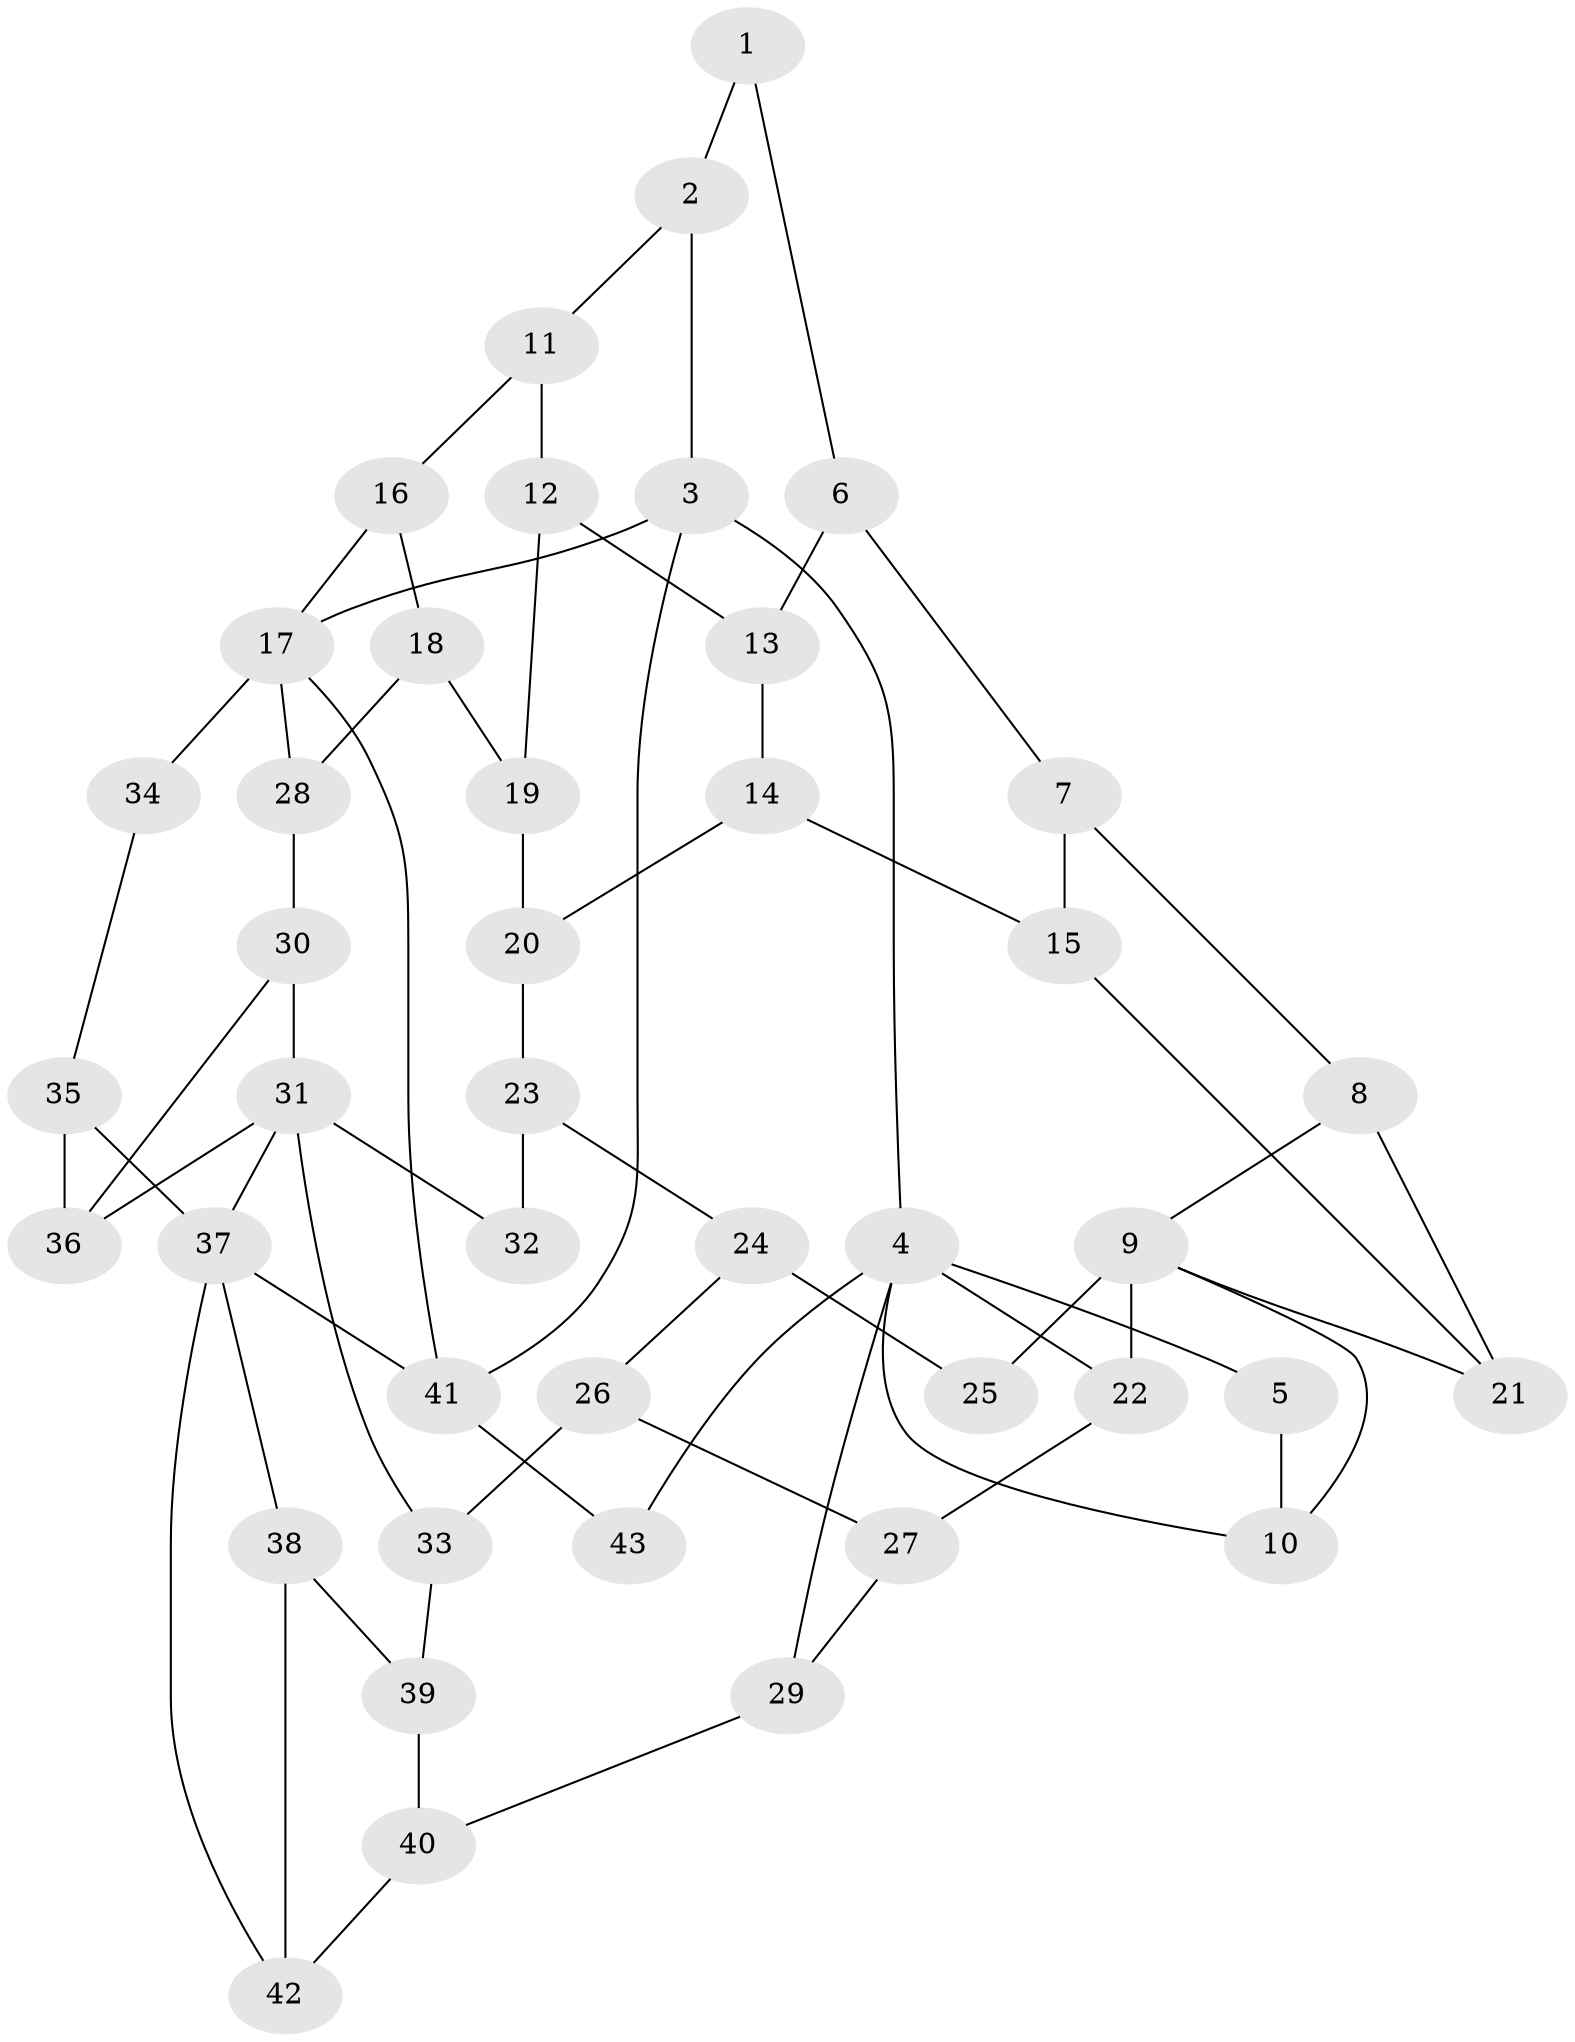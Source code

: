 // original degree distribution, {3: 0.03333333333333333, 4: 0.2833333333333333, 6: 0.25, 5: 0.43333333333333335}
// Generated by graph-tools (version 1.1) at 2025/54/03/04/25 22:54:19]
// undirected, 43 vertices, 68 edges
graph export_dot {
  node [color=gray90,style=filled];
  1;
  2;
  3;
  4;
  5;
  6;
  7;
  8;
  9;
  10;
  11;
  12;
  13;
  14;
  15;
  16;
  17;
  18;
  19;
  20;
  21;
  22;
  23;
  24;
  25;
  26;
  27;
  28;
  29;
  30;
  31;
  32;
  33;
  34;
  35;
  36;
  37;
  38;
  39;
  40;
  41;
  42;
  43;
  1 -- 2 [weight=1.0];
  1 -- 6 [weight=1.0];
  2 -- 3 [weight=1.0];
  2 -- 11 [weight=1.0];
  3 -- 4 [weight=1.0];
  3 -- 17 [weight=1.0];
  3 -- 41 [weight=1.0];
  4 -- 5 [weight=1.0];
  4 -- 10 [weight=1.0];
  4 -- 22 [weight=1.0];
  4 -- 29 [weight=1.0];
  4 -- 43 [weight=2.0];
  5 -- 10 [weight=1.0];
  6 -- 7 [weight=1.0];
  6 -- 13 [weight=1.0];
  7 -- 8 [weight=1.0];
  7 -- 15 [weight=1.0];
  8 -- 9 [weight=1.0];
  8 -- 21 [weight=1.0];
  9 -- 10 [weight=1.0];
  9 -- 21 [weight=1.0];
  9 -- 22 [weight=1.0];
  9 -- 25 [weight=2.0];
  11 -- 12 [weight=1.0];
  11 -- 16 [weight=1.0];
  12 -- 13 [weight=1.0];
  12 -- 19 [weight=1.0];
  13 -- 14 [weight=1.0];
  14 -- 15 [weight=1.0];
  14 -- 20 [weight=1.0];
  15 -- 21 [weight=1.0];
  16 -- 17 [weight=1.0];
  16 -- 18 [weight=1.0];
  17 -- 28 [weight=1.0];
  17 -- 34 [weight=2.0];
  17 -- 41 [weight=1.0];
  18 -- 19 [weight=1.0];
  18 -- 28 [weight=1.0];
  19 -- 20 [weight=1.0];
  20 -- 23 [weight=1.0];
  22 -- 27 [weight=1.0];
  23 -- 24 [weight=1.0];
  23 -- 32 [weight=1.0];
  24 -- 25 [weight=1.0];
  24 -- 26 [weight=1.0];
  26 -- 27 [weight=1.0];
  26 -- 33 [weight=1.0];
  27 -- 29 [weight=1.0];
  28 -- 30 [weight=1.0];
  29 -- 40 [weight=1.0];
  30 -- 31 [weight=1.0];
  30 -- 36 [weight=1.0];
  31 -- 32 [weight=2.0];
  31 -- 33 [weight=1.0];
  31 -- 36 [weight=1.0];
  31 -- 37 [weight=1.0];
  33 -- 39 [weight=1.0];
  34 -- 35 [weight=1.0];
  35 -- 36 [weight=1.0];
  35 -- 37 [weight=1.0];
  37 -- 38 [weight=1.0];
  37 -- 41 [weight=2.0];
  37 -- 42 [weight=1.0];
  38 -- 39 [weight=1.0];
  38 -- 42 [weight=1.0];
  39 -- 40 [weight=1.0];
  40 -- 42 [weight=1.0];
  41 -- 43 [weight=2.0];
}
